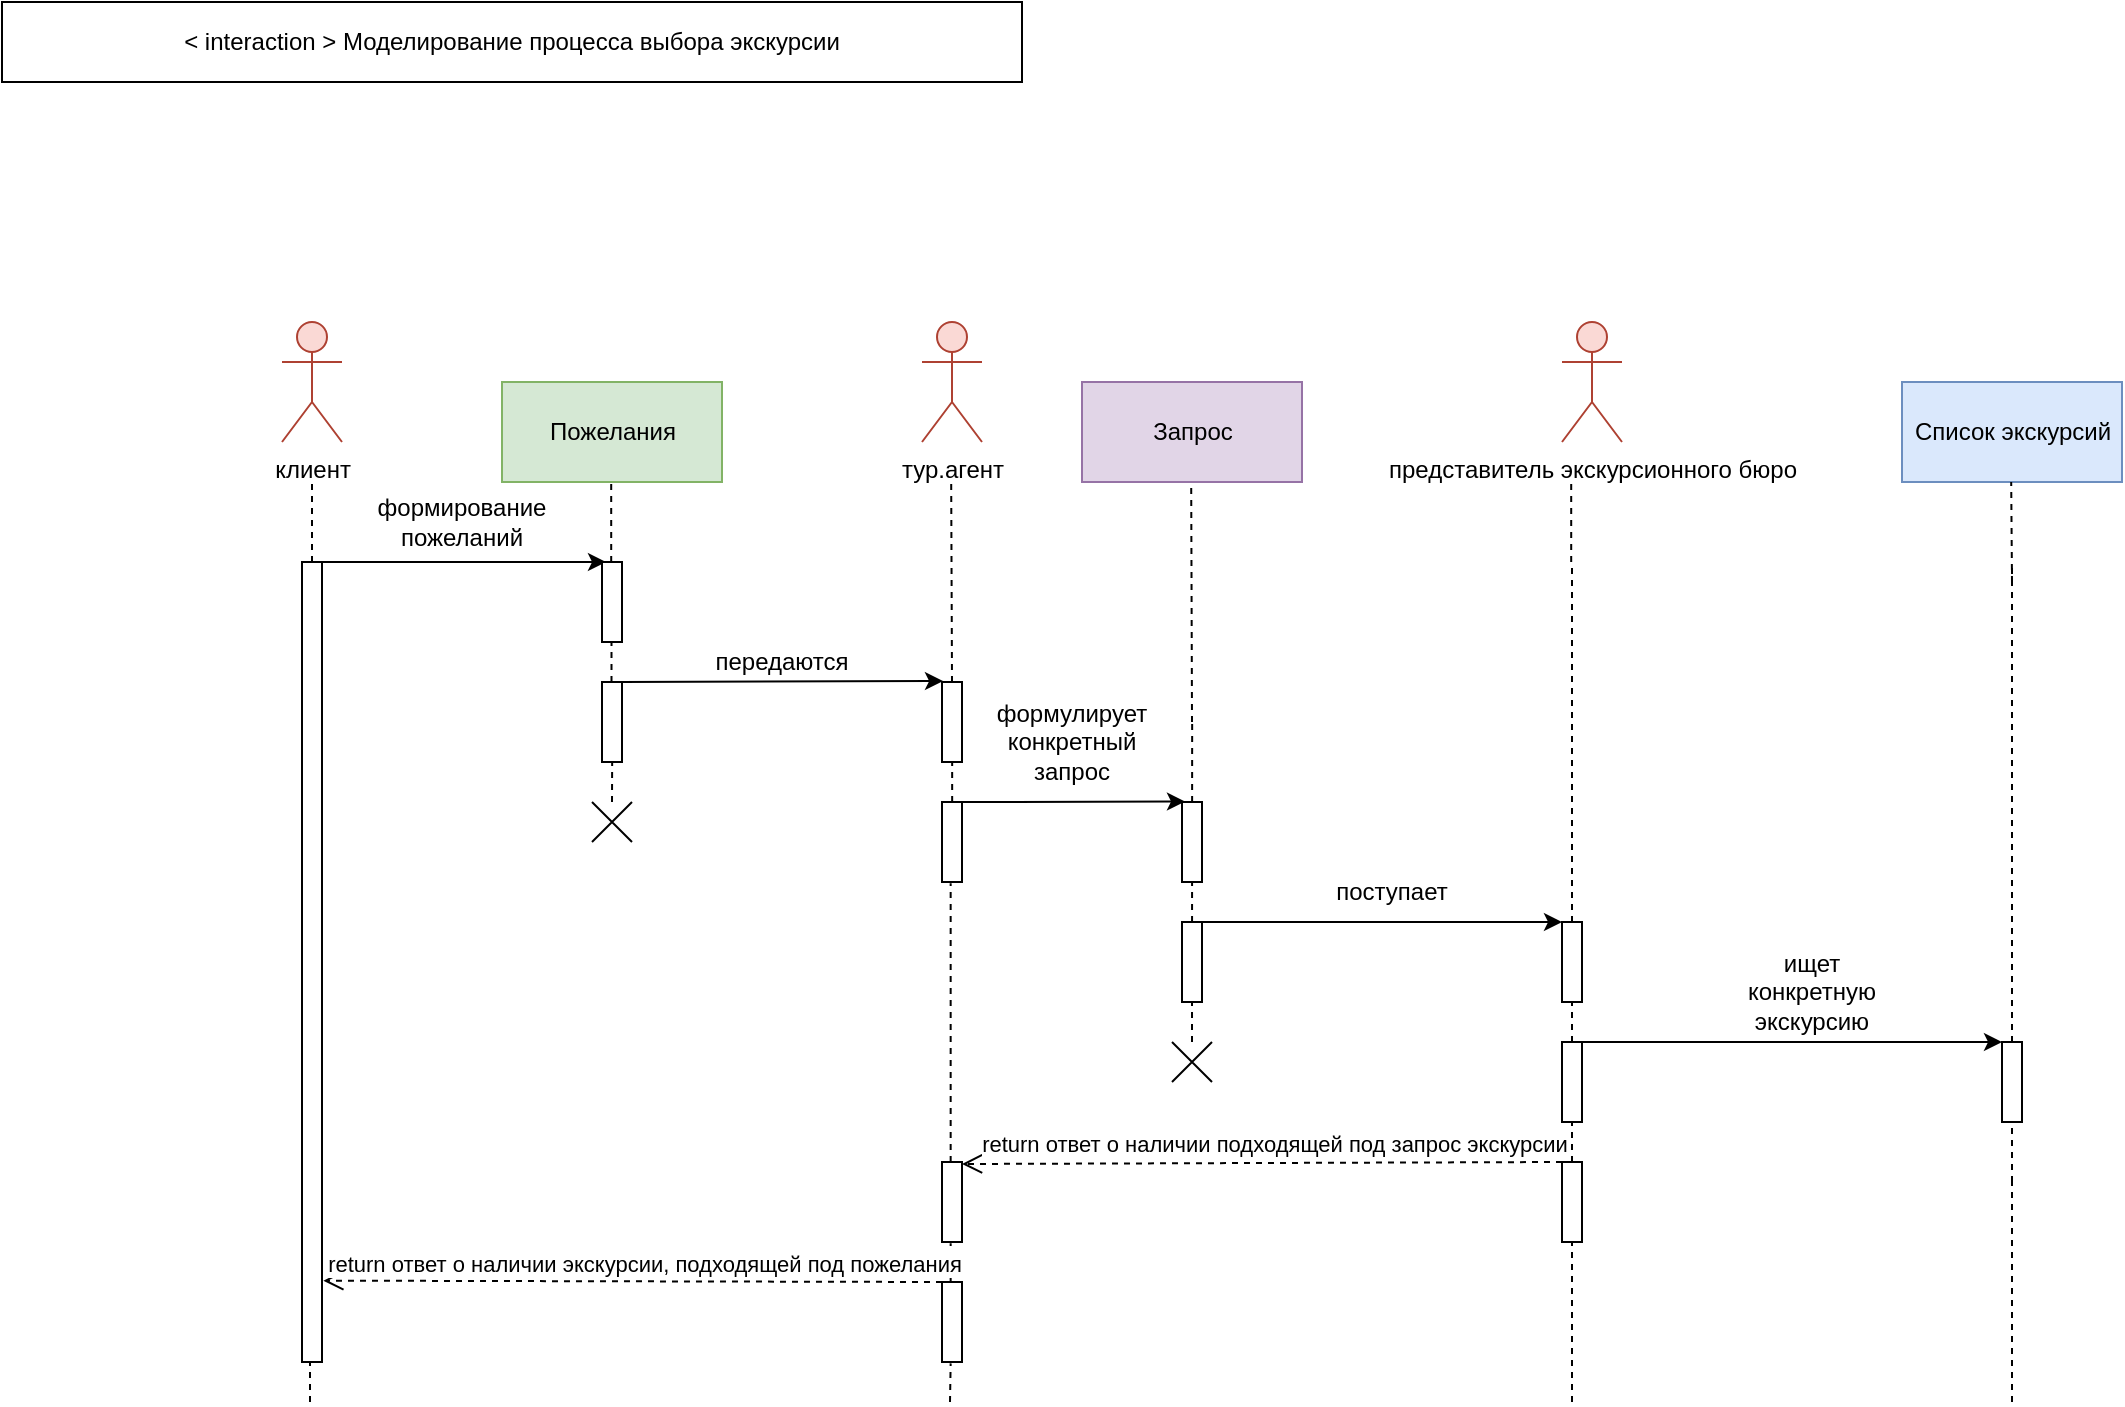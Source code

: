 <mxfile version="12.9.10" type="github"><diagram id="BwbKmep2h5bGMblftUvO" name="Page-1"><mxGraphModel dx="1422" dy="768" grid="1" gridSize="10" guides="1" tooltips="1" connect="1" arrows="1" fold="1" page="1" pageScale="1" pageWidth="850" pageHeight="1100" math="0" shadow="0"><root><mxCell id="0"/><mxCell id="1" parent="0"/><mxCell id="eJPUeLMYaRIpT0Y_iR7e-1" value="клиент" style="shape=umlActor;verticalLabelPosition=bottom;labelBackgroundColor=#ffffff;verticalAlign=top;html=1;fillColor=#fad9d5;strokeColor=#ae4132;" vertex="1" parent="1"><mxGeometry x="180" y="200" width="30" height="60" as="geometry"/></mxCell><mxCell id="eJPUeLMYaRIpT0Y_iR7e-2" value="тур.агент" style="shape=umlActor;verticalLabelPosition=bottom;labelBackgroundColor=#ffffff;verticalAlign=top;html=1;fillColor=#fad9d5;strokeColor=#ae4132;" vertex="1" parent="1"><mxGeometry x="500" y="200" width="30" height="60" as="geometry"/></mxCell><mxCell id="eJPUeLMYaRIpT0Y_iR7e-3" value="&lt;div&gt;представитель экскурсионного бюро&lt;/div&gt;" style="shape=umlActor;verticalLabelPosition=bottom;labelBackgroundColor=#ffffff;verticalAlign=top;html=1;fillColor=#fad9d5;strokeColor=#ae4132;" vertex="1" parent="1"><mxGeometry x="820" y="200" width="30" height="60" as="geometry"/></mxCell><mxCell id="eJPUeLMYaRIpT0Y_iR7e-4" value="Пожелания" style="html=1;fillColor=#d5e8d4;strokeColor=#82b366;" vertex="1" parent="1"><mxGeometry x="290" y="230" width="110" height="50" as="geometry"/></mxCell><mxCell id="eJPUeLMYaRIpT0Y_iR7e-5" value="Запрос" style="html=1;fillColor=#e1d5e7;strokeColor=#9673a6;" vertex="1" parent="1"><mxGeometry x="580" y="230" width="110" height="50" as="geometry"/></mxCell><mxCell id="eJPUeLMYaRIpT0Y_iR7e-6" value="Список экскурсий" style="html=1;fillColor=#dae8fc;strokeColor=#6c8ebf;" vertex="1" parent="1"><mxGeometry x="990" y="230" width="110" height="50" as="geometry"/></mxCell><mxCell id="eJPUeLMYaRIpT0Y_iR7e-7" value="" style="endArrow=classic;html=1;entryX=0.2;entryY=0;entryDx=0;entryDy=0;entryPerimeter=0;" edge="1" parent="1" target="eJPUeLMYaRIpT0Y_iR7e-13"><mxGeometry width="50" height="50" relative="1" as="geometry"><mxPoint x="200" y="320" as="sourcePoint"/><mxPoint x="320" y="320" as="targetPoint"/></mxGeometry></mxCell><mxCell id="eJPUeLMYaRIpT0Y_iR7e-8" value="" style="html=1;points=[];perimeter=orthogonalPerimeter;" vertex="1" parent="1"><mxGeometry x="190" y="320" width="10" height="400" as="geometry"/></mxCell><mxCell id="eJPUeLMYaRIpT0Y_iR7e-9" value="формирование пожеланий" style="text;html=1;strokeColor=none;fillColor=none;align=center;verticalAlign=middle;whiteSpace=wrap;rounded=0;" vertex="1" parent="1"><mxGeometry x="200" y="280" width="140" height="40" as="geometry"/></mxCell><mxCell id="eJPUeLMYaRIpT0Y_iR7e-10" value="" style="endArrow=none;dashed=1;html=1;" edge="1" parent="1"><mxGeometry width="50" height="50" relative="1" as="geometry"><mxPoint x="195" y="320" as="sourcePoint"/><mxPoint x="195" y="280" as="targetPoint"/></mxGeometry></mxCell><mxCell id="eJPUeLMYaRIpT0Y_iR7e-11" value="" style="endArrow=none;dashed=1;html=1;entryX=0.433;entryY=1.017;entryDx=0;entryDy=0;entryPerimeter=0;" edge="1" parent="1" source="eJPUeLMYaRIpT0Y_iR7e-29"><mxGeometry width="50" height="50" relative="1" as="geometry"><mxPoint x="344.75" y="508.64" as="sourcePoint"/><mxPoint x="345.08" y="400.0" as="targetPoint"/></mxGeometry></mxCell><mxCell id="eJPUeLMYaRIpT0Y_iR7e-12" value="" style="endArrow=none;dashed=1;html=1;" edge="1" parent="1" source="eJPUeLMYaRIpT0Y_iR7e-13"><mxGeometry width="50" height="50" relative="1" as="geometry"><mxPoint x="345.1" y="300" as="sourcePoint"/><mxPoint x="344.6" y="280" as="targetPoint"/></mxGeometry></mxCell><mxCell id="eJPUeLMYaRIpT0Y_iR7e-13" value="" style="html=1;points=[];perimeter=orthogonalPerimeter;" vertex="1" parent="1"><mxGeometry x="340" y="320" width="10" height="40" as="geometry"/></mxCell><mxCell id="eJPUeLMYaRIpT0Y_iR7e-14" value="" style="endArrow=classic;html=1;entryX=0.05;entryY=-0.006;entryDx=0;entryDy=0;entryPerimeter=0;" edge="1" parent="1"><mxGeometry width="50" height="50" relative="1" as="geometry"><mxPoint x="350" y="380" as="sourcePoint"/><mxPoint x="510.5" y="379.52" as="targetPoint"/></mxGeometry></mxCell><mxCell id="eJPUeLMYaRIpT0Y_iR7e-15" value="передаются" style="text;html=1;strokeColor=none;fillColor=none;align=center;verticalAlign=middle;whiteSpace=wrap;rounded=0;" vertex="1" parent="1"><mxGeometry x="360" y="360" width="140" height="20" as="geometry"/></mxCell><mxCell id="eJPUeLMYaRIpT0Y_iR7e-16" value="" style="endArrow=none;dashed=1;html=1;entryX=0.433;entryY=1.017;entryDx=0;entryDy=0;entryPerimeter=0;" edge="1" parent="1" source="eJPUeLMYaRIpT0Y_iR7e-31"><mxGeometry width="50" height="50" relative="1" as="geometry"><mxPoint x="514.75" y="508.64" as="sourcePoint"/><mxPoint x="515.08" y="400.0" as="targetPoint"/></mxGeometry></mxCell><mxCell id="eJPUeLMYaRIpT0Y_iR7e-17" value="" style="endArrow=none;dashed=1;html=1;" edge="1" parent="1"><mxGeometry width="50" height="50" relative="1" as="geometry"><mxPoint x="515" y="380" as="sourcePoint"/><mxPoint x="514.6" y="280" as="targetPoint"/></mxGeometry></mxCell><mxCell id="eJPUeLMYaRIpT0Y_iR7e-18" value="" style="endArrow=classic;html=1;exitX=0.475;exitY=0;exitDx=0;exitDy=0;exitPerimeter=0;entryX=0.15;entryY=-0.006;entryDx=0;entryDy=0;entryPerimeter=0;" edge="1" parent="1" target="eJPUeLMYaRIpT0Y_iR7e-33"><mxGeometry width="50" height="50" relative="1" as="geometry"><mxPoint x="520" y="440" as="sourcePoint"/><mxPoint x="635.25" y="440" as="targetPoint"/></mxGeometry></mxCell><mxCell id="eJPUeLMYaRIpT0Y_iR7e-19" value="" style="endArrow=none;dashed=1;html=1;entryX=0.433;entryY=1.017;entryDx=0;entryDy=0;entryPerimeter=0;" edge="1" parent="1"><mxGeometry width="50" height="50" relative="1" as="geometry"><mxPoint x="635" y="560" as="sourcePoint"/><mxPoint x="635.08" y="400.0" as="targetPoint"/></mxGeometry></mxCell><mxCell id="eJPUeLMYaRIpT0Y_iR7e-20" value="" style="endArrow=none;dashed=1;html=1;" edge="1" parent="1"><mxGeometry width="50" height="50" relative="1" as="geometry"><mxPoint x="635" y="400" as="sourcePoint"/><mxPoint x="634.6" y="280" as="targetPoint"/></mxGeometry></mxCell><mxCell id="eJPUeLMYaRIpT0Y_iR7e-21" value="формулирует конкретный запрос" style="text;html=1;strokeColor=none;fillColor=none;align=center;verticalAlign=middle;whiteSpace=wrap;rounded=0;" vertex="1" parent="1"><mxGeometry x="530" y="380" width="90" height="60" as="geometry"/></mxCell><mxCell id="eJPUeLMYaRIpT0Y_iR7e-22" value="" style="endArrow=classic;html=1;" edge="1" parent="1"><mxGeometry width="50" height="50" relative="1" as="geometry"><mxPoint x="640" y="500" as="sourcePoint"/><mxPoint x="820" y="500" as="targetPoint"/></mxGeometry></mxCell><mxCell id="eJPUeLMYaRIpT0Y_iR7e-23" value="поступает" style="text;html=1;strokeColor=none;fillColor=none;align=center;verticalAlign=middle;whiteSpace=wrap;rounded=0;" vertex="1" parent="1"><mxGeometry x="690" y="470" width="90" height="30" as="geometry"/></mxCell><mxCell id="eJPUeLMYaRIpT0Y_iR7e-24" value="" style="endArrow=none;dashed=1;html=1;" edge="1" parent="1" source="eJPUeLMYaRIpT0Y_iR7e-36"><mxGeometry width="50" height="50" relative="1" as="geometry"><mxPoint x="825" y="651" as="sourcePoint"/><mxPoint x="825" y="320" as="targetPoint"/></mxGeometry></mxCell><mxCell id="eJPUeLMYaRIpT0Y_iR7e-25" value="" style="endArrow=none;dashed=1;html=1;" edge="1" parent="1"><mxGeometry width="50" height="50" relative="1" as="geometry"><mxPoint x="824.6" y="320" as="sourcePoint"/><mxPoint x="824.6" y="280" as="targetPoint"/></mxGeometry></mxCell><mxCell id="eJPUeLMYaRIpT0Y_iR7e-26" value="" style="endArrow=none;dashed=1;html=1;" edge="1" parent="1" source="eJPUeLMYaRIpT0Y_iR7e-39"><mxGeometry width="50" height="50" relative="1" as="geometry"><mxPoint x="1045" y="680.5" as="sourcePoint"/><mxPoint x="1045" y="320" as="targetPoint"/></mxGeometry></mxCell><mxCell id="eJPUeLMYaRIpT0Y_iR7e-27" value="" style="endArrow=none;dashed=1;html=1;" edge="1" parent="1"><mxGeometry width="50" height="50" relative="1" as="geometry"><mxPoint x="1045" y="330" as="sourcePoint"/><mxPoint x="1044.6" y="280" as="targetPoint"/></mxGeometry></mxCell><mxCell id="eJPUeLMYaRIpT0Y_iR7e-28" value="" style="endArrow=none;dashed=1;html=1;" edge="1" parent="1"><mxGeometry width="50" height="50" relative="1" as="geometry"><mxPoint x="344.75" y="380" as="sourcePoint"/><mxPoint x="344.75" y="360" as="targetPoint"/></mxGeometry></mxCell><mxCell id="eJPUeLMYaRIpT0Y_iR7e-29" value="" style="html=1;points=[];perimeter=orthogonalPerimeter;" vertex="1" parent="1"><mxGeometry x="340" y="380" width="10" height="40" as="geometry"/></mxCell><mxCell id="eJPUeLMYaRIpT0Y_iR7e-30" value="" style="html=1;points=[];perimeter=orthogonalPerimeter;" vertex="1" parent="1"><mxGeometry x="510" y="380" width="10" height="40" as="geometry"/></mxCell><mxCell id="eJPUeLMYaRIpT0Y_iR7e-31" value="" style="html=1;points=[];perimeter=orthogonalPerimeter;" vertex="1" parent="1"><mxGeometry x="510" y="440" width="10" height="40" as="geometry"/></mxCell><mxCell id="eJPUeLMYaRIpT0Y_iR7e-32" value="" style="endArrow=none;dashed=1;html=1;entryX=0.433;entryY=1.017;entryDx=0;entryDy=0;entryPerimeter=0;" edge="1" parent="1" source="eJPUeLMYaRIpT0Y_iR7e-46" target="eJPUeLMYaRIpT0Y_iR7e-31"><mxGeometry width="50" height="50" relative="1" as="geometry"><mxPoint x="514" y="720" as="sourcePoint"/><mxPoint x="515.08" y="400.0" as="targetPoint"/></mxGeometry></mxCell><mxCell id="eJPUeLMYaRIpT0Y_iR7e-33" value="" style="html=1;points=[];perimeter=orthogonalPerimeter;" vertex="1" parent="1"><mxGeometry x="630" y="440" width="10" height="40" as="geometry"/></mxCell><mxCell id="eJPUeLMYaRIpT0Y_iR7e-34" value="" style="html=1;points=[];perimeter=orthogonalPerimeter;" vertex="1" parent="1"><mxGeometry x="630" y="500" width="10" height="40" as="geometry"/></mxCell><mxCell id="eJPUeLMYaRIpT0Y_iR7e-35" value="" style="endArrow=classic;html=1;" edge="1" parent="1"><mxGeometry width="50" height="50" relative="1" as="geometry"><mxPoint x="830" y="560" as="sourcePoint"/><mxPoint x="1040" y="560" as="targetPoint"/><Array as="points"><mxPoint x="890" y="560"/><mxPoint x="939.67" y="560"/><mxPoint x="990" y="560"/></Array></mxGeometry></mxCell><mxCell id="eJPUeLMYaRIpT0Y_iR7e-36" value="" style="html=1;points=[];perimeter=orthogonalPerimeter;" vertex="1" parent="1"><mxGeometry x="820" y="500" width="10" height="40" as="geometry"/></mxCell><mxCell id="eJPUeLMYaRIpT0Y_iR7e-37" value="" style="endArrow=none;dashed=1;html=1;" edge="1" parent="1" target="eJPUeLMYaRIpT0Y_iR7e-36"><mxGeometry width="50" height="50" relative="1" as="geometry"><mxPoint x="825" y="740" as="sourcePoint"/><mxPoint x="825" y="320" as="targetPoint"/></mxGeometry></mxCell><mxCell id="eJPUeLMYaRIpT0Y_iR7e-38" value="" style="html=1;points=[];perimeter=orthogonalPerimeter;" vertex="1" parent="1"><mxGeometry x="820" y="560" width="10" height="40" as="geometry"/></mxCell><mxCell id="eJPUeLMYaRIpT0Y_iR7e-39" value="" style="html=1;points=[];perimeter=orthogonalPerimeter;" vertex="1" parent="1"><mxGeometry x="1040" y="560" width="10" height="40" as="geometry"/></mxCell><mxCell id="eJPUeLMYaRIpT0Y_iR7e-40" value="" style="endArrow=none;dashed=1;html=1;" edge="1" parent="1" target="eJPUeLMYaRIpT0Y_iR7e-39"><mxGeometry width="50" height="50" relative="1" as="geometry"><mxPoint x="1045" y="630" as="sourcePoint"/><mxPoint x="1045" y="320" as="targetPoint"/></mxGeometry></mxCell><mxCell id="eJPUeLMYaRIpT0Y_iR7e-41" value="" style="endArrow=none;dashed=1;html=1;entryX=0.433;entryY=1.017;entryDx=0;entryDy=0;entryPerimeter=0;" edge="1" parent="1"><mxGeometry width="50" height="50" relative="1" as="geometry"><mxPoint x="345" y="440" as="sourcePoint"/><mxPoint x="345.08" y="420.0" as="targetPoint"/></mxGeometry></mxCell><mxCell id="eJPUeLMYaRIpT0Y_iR7e-42" value="ищет конкретную экскурсию" style="text;html=1;strokeColor=none;fillColor=none;align=center;verticalAlign=middle;whiteSpace=wrap;rounded=0;" vertex="1" parent="1"><mxGeometry x="900" y="520" width="90" height="30" as="geometry"/></mxCell><mxCell id="eJPUeLMYaRIpT0Y_iR7e-43" value="" style="endArrow=none;dashed=1;html=1;" edge="1" parent="1"><mxGeometry width="50" height="50" relative="1" as="geometry"><mxPoint x="1045" y="740" as="sourcePoint"/><mxPoint x="1045" y="630" as="targetPoint"/></mxGeometry></mxCell><mxCell id="eJPUeLMYaRIpT0Y_iR7e-44" value="return ответ о наличии подходящей под запрос экскурсии" style="html=1;verticalAlign=bottom;endArrow=open;dashed=1;endSize=8;" edge="1" parent="1"><mxGeometry x="-0.038" relative="1" as="geometry"><mxPoint x="820" y="620" as="sourcePoint"/><mxPoint x="520" y="621" as="targetPoint"/><mxPoint as="offset"/></mxGeometry></mxCell><mxCell id="eJPUeLMYaRIpT0Y_iR7e-45" value="" style="html=1;points=[];perimeter=orthogonalPerimeter;" vertex="1" parent="1"><mxGeometry x="820" y="620" width="10" height="40" as="geometry"/></mxCell><mxCell id="eJPUeLMYaRIpT0Y_iR7e-46" value="" style="html=1;points=[];perimeter=orthogonalPerimeter;" vertex="1" parent="1"><mxGeometry x="510" y="620" width="10" height="40" as="geometry"/></mxCell><mxCell id="eJPUeLMYaRIpT0Y_iR7e-47" value="" style="endArrow=none;dashed=1;html=1;entryX=0.433;entryY=1.017;entryDx=0;entryDy=0;entryPerimeter=0;" edge="1" parent="1" source="eJPUeLMYaRIpT0Y_iR7e-48" target="eJPUeLMYaRIpT0Y_iR7e-46"><mxGeometry width="50" height="50" relative="1" as="geometry"><mxPoint x="514" y="720" as="sourcePoint"/><mxPoint x="514.33" y="480.68" as="targetPoint"/></mxGeometry></mxCell><mxCell id="eJPUeLMYaRIpT0Y_iR7e-48" value="" style="html=1;points=[];perimeter=orthogonalPerimeter;" vertex="1" parent="1"><mxGeometry x="510" y="680" width="10" height="40" as="geometry"/></mxCell><mxCell id="eJPUeLMYaRIpT0Y_iR7e-49" value="" style="endArrow=none;dashed=1;html=1;entryX=0.433;entryY=1.017;entryDx=0;entryDy=0;entryPerimeter=0;" edge="1" parent="1" target="eJPUeLMYaRIpT0Y_iR7e-48"><mxGeometry width="50" height="50" relative="1" as="geometry"><mxPoint x="514" y="740" as="sourcePoint"/><mxPoint x="514.33" y="660.68" as="targetPoint"/></mxGeometry></mxCell><mxCell id="eJPUeLMYaRIpT0Y_iR7e-50" value="return ответ о наличии экскурсии, подходящей под пожелания " style="html=1;verticalAlign=bottom;endArrow=open;dashed=1;endSize=8;entryX=1.067;entryY=-0.017;entryDx=0;entryDy=0;entryPerimeter=0;" edge="1" parent="1"><mxGeometry x="-0.038" relative="1" as="geometry"><mxPoint x="510" y="680" as="sourcePoint"/><mxPoint x="200.67" y="679.32" as="targetPoint"/><mxPoint as="offset"/></mxGeometry></mxCell><mxCell id="eJPUeLMYaRIpT0Y_iR7e-51" value="" style="endArrow=none;dashed=1;html=1;" edge="1" parent="1" target="eJPUeLMYaRIpT0Y_iR7e-8"><mxGeometry width="50" height="50" relative="1" as="geometry"><mxPoint x="194" y="740" as="sourcePoint"/><mxPoint x="194.33" y="720.68" as="targetPoint"/></mxGeometry></mxCell><mxCell id="eJPUeLMYaRIpT0Y_iR7e-52" value="&lt;div&gt;&amp;lt; interaction &amp;gt; Моделирование процесса выбора экскурсии&lt;/div&gt;" style="rounded=0;whiteSpace=wrap;html=1;" vertex="1" parent="1"><mxGeometry x="40" y="40" width="510" height="40" as="geometry"/></mxCell><mxCell id="eJPUeLMYaRIpT0Y_iR7e-53" value="" style="shape=umlDestroy;whiteSpace=wrap;html=1;strokeWidth=1;" vertex="1" parent="1"><mxGeometry x="335" y="440" width="20" height="20" as="geometry"/></mxCell><mxCell id="eJPUeLMYaRIpT0Y_iR7e-54" value="" style="shape=umlDestroy;whiteSpace=wrap;html=1;strokeWidth=1;" vertex="1" parent="1"><mxGeometry x="625" y="560" width="20" height="20" as="geometry"/></mxCell></root></mxGraphModel></diagram></mxfile>